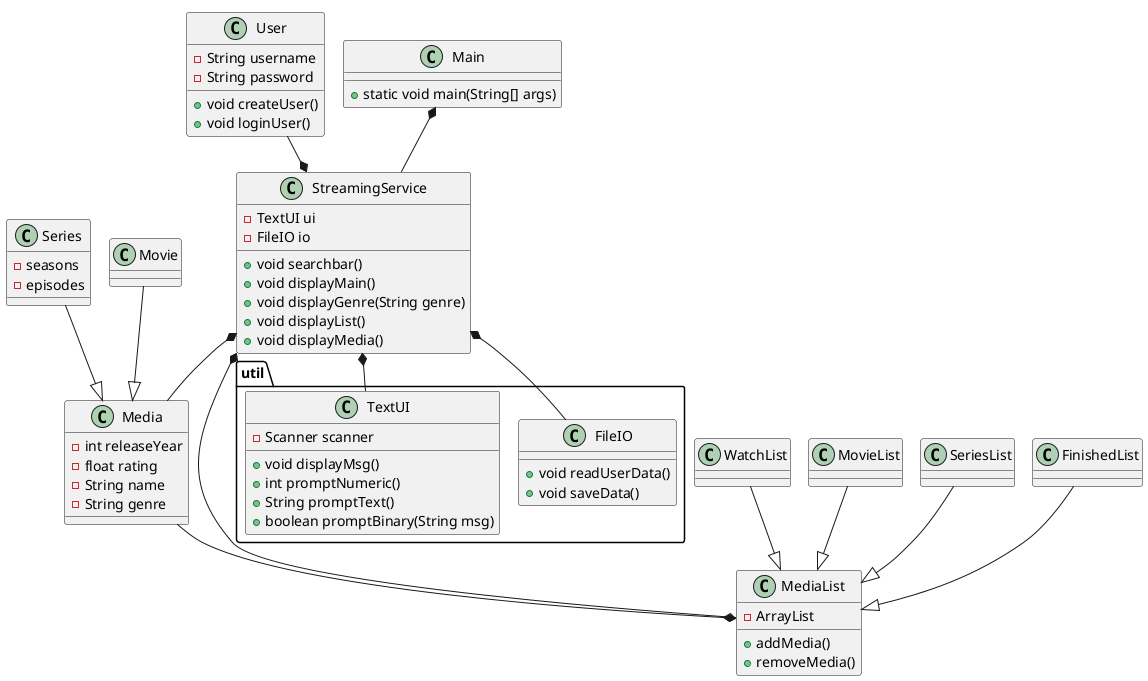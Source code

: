 @startuml
'https://plantuml.com/sequence-diagram
!pragma layout smetana

class User{
- String username
- String password
+ void createUser()
+ void loginUser()
}

class Main{

+ static void main(String[] args)
}

class StreamingService{

+ void searchbar()
- TextUI ui
- FileIO io
+ void displayMain()
+ void displayGenre(String genre)
+ void displayList()
+ void displayMedia()



}

class MediaList{

- ArrayList
+ addMedia()
+ removeMedia()


}

package "util" {

class FileIO{
+ void readUserData()
+ void saveData()

}
class TextUI{
- Scanner scanner
+ void displayMsg()
+ int promptNumeric()
+ String promptText()
+ boolean promptBinary(String msg)

}
}

class Media{

- int releaseYear
- float rating
- String name
- String genre



}

class Series{

- seasons
- episodes

}


Movie --|> Media
Series --|> Media
StreamingService *-- Media


WatchList --|> MediaList
MovieList --|> MediaList
SeriesList --|> MediaList
FinishedList --|> MediaList

Main *-- StreamingService
User --* StreamingService
StreamingService *-- MediaList
Media --* MediaList

StreamingService *-- TextUI
StreamingService *-- FileIO
@enduml
